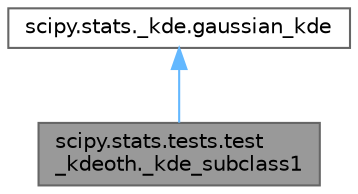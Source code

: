 digraph "scipy.stats.tests.test_kdeoth._kde_subclass1"
{
 // LATEX_PDF_SIZE
  bgcolor="transparent";
  edge [fontname=Helvetica,fontsize=10,labelfontname=Helvetica,labelfontsize=10];
  node [fontname=Helvetica,fontsize=10,shape=box,height=0.2,width=0.4];
  Node1 [id="Node000001",label="scipy.stats.tests.test\l_kdeoth._kde_subclass1",height=0.2,width=0.4,color="gray40", fillcolor="grey60", style="filled", fontcolor="black",tooltip=" "];
  Node2 -> Node1 [id="edge2_Node000001_Node000002",dir="back",color="steelblue1",style="solid",tooltip=" "];
  Node2 [id="Node000002",label="scipy.stats._kde.gaussian_kde",height=0.2,width=0.4,color="gray40", fillcolor="white", style="filled",URL="$da/dc8/classscipy_1_1stats_1_1__kde_1_1gaussian__kde.html",tooltip=" "];
}
